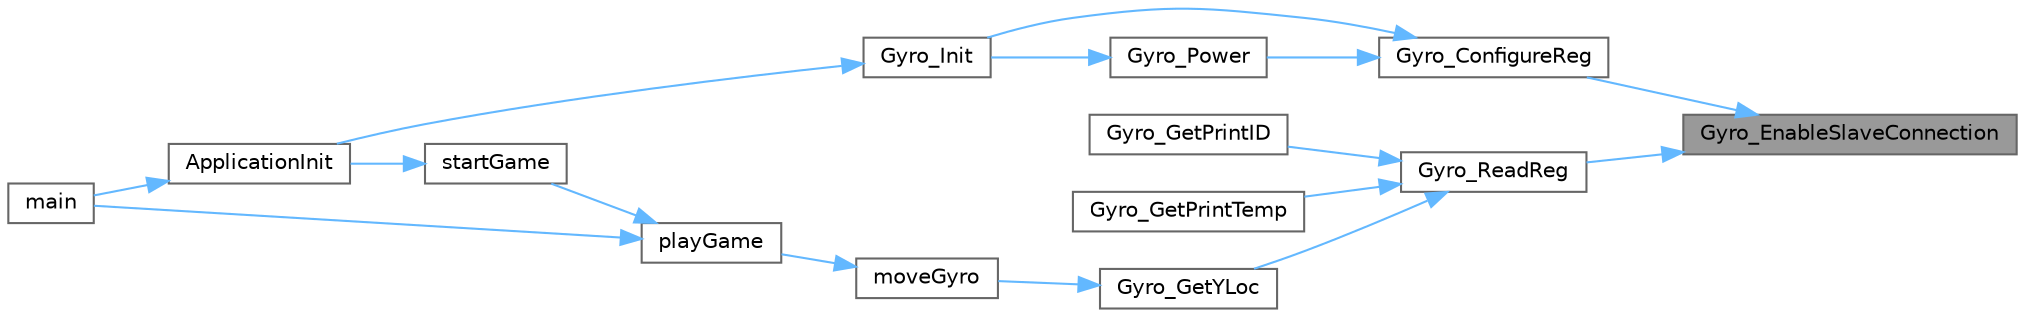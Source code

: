digraph "Gyro_EnableSlaveConnection"
{
 // LATEX_PDF_SIZE
  bgcolor="transparent";
  edge [fontname=Helvetica,fontsize=10,labelfontname=Helvetica,labelfontsize=10];
  node [fontname=Helvetica,fontsize=10,shape=box,height=0.2,width=0.4];
  rankdir="RL";
  Node1 [id="Node000001",label="Gyro_EnableSlaveConnection",height=0.2,width=0.4,color="gray40", fillcolor="grey60", style="filled", fontcolor="black",tooltip="enables chip select to enable communication through SPI"];
  Node1 -> Node2 [id="edge1_Node000001_Node000002",dir="back",color="steelblue1",style="solid",tooltip=" "];
  Node2 [id="Node000002",label="Gyro_ConfigureReg",height=0.2,width=0.4,color="grey40", fillcolor="white", style="filled",URL="$_gyro_8c.html#a983563144736f319a76de4da7ac4322e",tooltip="configures given register to the data provided"];
  Node2 -> Node3 [id="edge2_Node000002_Node000003",dir="back",color="steelblue1",style="solid",tooltip=" "];
  Node3 [id="Node000003",label="Gyro_Init",height=0.2,width=0.4,color="grey40", fillcolor="white", style="filled",URL="$_gyro_8c.html#a43c12bfd8b1698dc230be585a8629c9a",tooltip="starts up the gyro and enables all registers for gyro Y reading"];
  Node3 -> Node4 [id="edge3_Node000003_Node000004",dir="back",color="steelblue1",style="solid",tooltip=" "];
  Node4 [id="Node000004",label="ApplicationInit",height=0.2,width=0.4,color="grey40", fillcolor="white", style="filled",URL="$_application_code_8c.html#a784bc21ff799c79e41f61fbb3583d1e9",tooltip=" "];
  Node4 -> Node5 [id="edge4_Node000004_Node000005",dir="back",color="steelblue1",style="solid",tooltip=" "];
  Node5 [id="Node000005",label="main",height=0.2,width=0.4,color="grey40", fillcolor="white", style="filled",URL="$main_8c.html#a840291bc02cba5474a4cb46a9b9566fe",tooltip="The application entry point."];
  Node2 -> Node6 [id="edge5_Node000002_Node000006",dir="back",color="steelblue1",style="solid",tooltip=" "];
  Node6 [id="Node000006",label="Gyro_Power",height=0.2,width=0.4,color="grey40", fillcolor="white", style="filled",URL="$_gyro_8c.html#a9cf90d1ba4a81771f99c2a913609235e",tooltip="powers on the board"];
  Node6 -> Node3 [id="edge6_Node000006_Node000003",dir="back",color="steelblue1",style="solid",tooltip=" "];
  Node1 -> Node7 [id="edge7_Node000001_Node000007",dir="back",color="steelblue1",style="solid",tooltip=" "];
  Node7 [id="Node000007",label="Gyro_ReadReg",height=0.2,width=0.4,color="grey40", fillcolor="white", style="filled",URL="$_gyro_8c.html#ac40c444b1ec53a450cdce8ca8f147237",tooltip="reads a given register"];
  Node7 -> Node8 [id="edge8_Node000007_Node000008",dir="back",color="steelblue1",style="solid",tooltip=" "];
  Node8 [id="Node000008",label="Gyro_GetPrintID",height=0.2,width=0.4,color="grey40", fillcolor="white", style="filled",URL="$_gyro_8c.html#a4eb34e06690a00cb6046963f3e43cd48",tooltip=" "];
  Node7 -> Node9 [id="edge9_Node000007_Node000009",dir="back",color="steelblue1",style="solid",tooltip=" "];
  Node9 [id="Node000009",label="Gyro_GetPrintTemp",height=0.2,width=0.4,color="grey40", fillcolor="white", style="filled",URL="$_gyro_8c.html#a476507800fac6b49519a25651b003317",tooltip=" "];
  Node7 -> Node10 [id="edge10_Node000007_Node000010",dir="back",color="steelblue1",style="solid",tooltip=" "];
  Node10 [id="Node000010",label="Gyro_GetYLoc",height=0.2,width=0.4,color="grey40", fillcolor="white", style="filled",URL="$_gyro_8c.html#a3f23b9c98e52e23454d961ecbcaa97fd",tooltip="gets the change in y location"];
  Node10 -> Node11 [id="edge11_Node000010_Node000011",dir="back",color="steelblue1",style="solid",tooltip=" "];
  Node11 [id="Node000011",label="moveGyro",height=0.2,width=0.4,color="grey40", fillcolor="white", style="filled",URL="$_application_code_8c.html#a0990070b581603c8bf86debcea28c20b",tooltip="move function to change the column that the chip hovers over gyro or touch controlled based on compil..."];
  Node11 -> Node12 [id="edge12_Node000011_Node000012",dir="back",color="steelblue1",style="solid",tooltip=" "];
  Node12 [id="Node000012",label="playGame",height=0.2,width=0.4,color="grey40", fillcolor="white", style="filled",URL="$_application_code_8c.html#ab7c3a6586b18c40cdf49c922ba6edc5a",tooltip="loop that runs the program to play the game"];
  Node12 -> Node5 [id="edge13_Node000012_Node000005",dir="back",color="steelblue1",style="solid",tooltip=" "];
  Node12 -> Node13 [id="edge14_Node000012_Node000013",dir="back",color="steelblue1",style="solid",tooltip=" "];
  Node13 [id="Node000013",label="startGame",height=0.2,width=0.4,color="grey40", fillcolor="white", style="filled",URL="$_application_code_8c.html#abf5f6de04bef125dc7c4b1cda0357d3f",tooltip="starts a new game and sets scores to zero, displays screen 1 and sets player mode"];
  Node13 -> Node4 [id="edge15_Node000013_Node000004",dir="back",color="steelblue1",style="solid",tooltip=" "];
}
